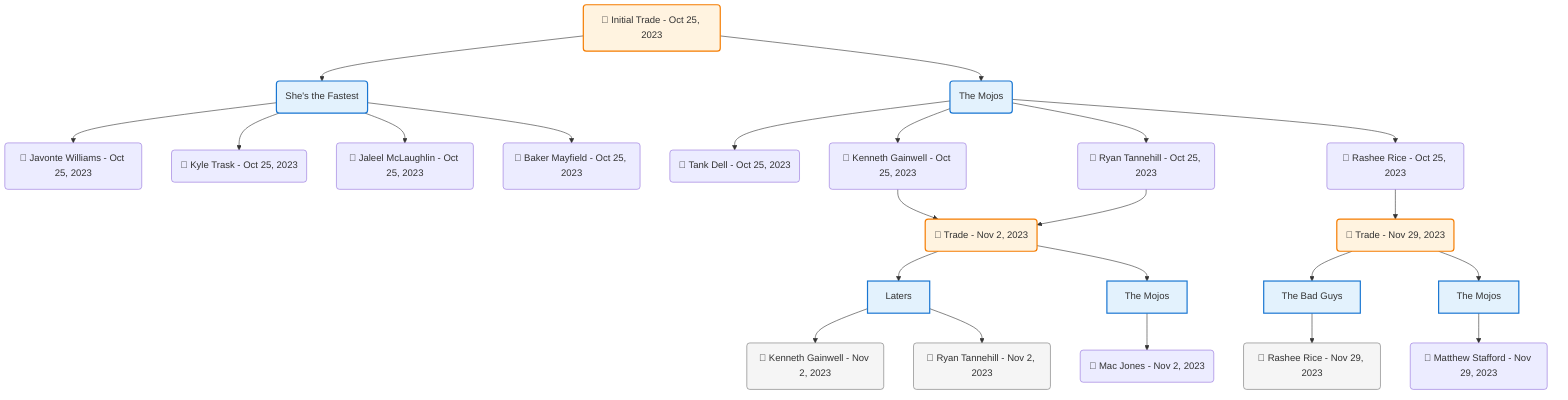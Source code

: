 flowchart TD

    TRADE_MAIN("🔄 Initial Trade - Oct 25, 2023")
    TEAM_1("She's the Fastest")
    TEAM_2("The Mojos")
    NODE_abb27bac-a973-4273-810d-2332957c8bd0("🔄 Javonte Williams - Oct 25, 2023")
    NODE_f7ba52f4-c763-4dae-9224-5ba660a0d846("🔄 Tank Dell - Oct 25, 2023")
    NODE_b65ea616-b0a5-4389-ac15-91b72b882d0b("🔄 Kyle Trask - Oct 25, 2023")
    NODE_c3f8c939-c306-41aa-9429-9ff33a4ac5c2("🔄 Jaleel McLaughlin - Oct 25, 2023")
    NODE_79d9d2aa-9fe9-48f4-b877-ae9a93d8b929("🔄 Baker Mayfield - Oct 25, 2023")
    NODE_5c25541e-5064-459d-a622-cb818cfedf30("🔄 Kenneth Gainwell - Oct 25, 2023")
    TRADE_225f6db7-223a-4203-9a51-86d1e932f19e_3("🔄 Trade - Nov 2, 2023")
    TEAM_825928a9-7194-43aa-b7ae-fc78c2510b16_4["Laters"]
    NODE_ed7a7ed2-d1dc-413f-b9e4-8ed0383fb7d6("🔄 Kenneth Gainwell - Nov 2, 2023")
    NODE_15dc9c6e-a036-4615-8797-acc03b8d756b("🔄 Ryan Tannehill - Nov 2, 2023")
    TEAM_bbe2d0ad-54cf-4c22-be82-b2a5f262a157_5["The Mojos"]
    NODE_6bf70f05-bf44-4d2e-83c5-3b40e0bcdc76("🔄 Mac Jones - Nov 2, 2023")
    NODE_4fe1093d-af7d-417d-97f2-d5263924f64a("🔄 Ryan Tannehill - Oct 25, 2023")
    NODE_401b25f2-b2c2-414e-84c6-ff9476a8742a("🔄 Rashee Rice - Oct 25, 2023")
    TRADE_62634ff0-3d16-4282-8f79-a9f1196efc21_6("🔄 Trade - Nov 29, 2023")
    TEAM_b2220d1a-ff75-4622-9757-09978901110f_7["The Bad Guys"]
    NODE_c4806233-251a-437a-9abc-e2a72f32f889("🔄 Rashee Rice - Nov 29, 2023")
    TEAM_bbe2d0ad-54cf-4c22-be82-b2a5f262a157_8["The Mojos"]
    NODE_c738fe8d-abde-456c-8a18-dbc87e617395("🔄 Matthew Stafford - Nov 29, 2023")

    TRADE_MAIN --> TEAM_1
    TRADE_MAIN --> TEAM_2
    TEAM_1 --> NODE_abb27bac-a973-4273-810d-2332957c8bd0
    TEAM_2 --> NODE_f7ba52f4-c763-4dae-9224-5ba660a0d846
    TEAM_1 --> NODE_b65ea616-b0a5-4389-ac15-91b72b882d0b
    TEAM_1 --> NODE_c3f8c939-c306-41aa-9429-9ff33a4ac5c2
    TEAM_1 --> NODE_79d9d2aa-9fe9-48f4-b877-ae9a93d8b929
    TEAM_2 --> NODE_5c25541e-5064-459d-a622-cb818cfedf30
    NODE_5c25541e-5064-459d-a622-cb818cfedf30 --> TRADE_225f6db7-223a-4203-9a51-86d1e932f19e_3
    TRADE_225f6db7-223a-4203-9a51-86d1e932f19e_3 --> TEAM_825928a9-7194-43aa-b7ae-fc78c2510b16_4
    TEAM_825928a9-7194-43aa-b7ae-fc78c2510b16_4 --> NODE_ed7a7ed2-d1dc-413f-b9e4-8ed0383fb7d6
    TEAM_825928a9-7194-43aa-b7ae-fc78c2510b16_4 --> NODE_15dc9c6e-a036-4615-8797-acc03b8d756b
    TRADE_225f6db7-223a-4203-9a51-86d1e932f19e_3 --> TEAM_bbe2d0ad-54cf-4c22-be82-b2a5f262a157_5
    TEAM_bbe2d0ad-54cf-4c22-be82-b2a5f262a157_5 --> NODE_6bf70f05-bf44-4d2e-83c5-3b40e0bcdc76
    TEAM_2 --> NODE_4fe1093d-af7d-417d-97f2-d5263924f64a
    NODE_4fe1093d-af7d-417d-97f2-d5263924f64a --> TRADE_225f6db7-223a-4203-9a51-86d1e932f19e_3
    TEAM_2 --> NODE_401b25f2-b2c2-414e-84c6-ff9476a8742a
    NODE_401b25f2-b2c2-414e-84c6-ff9476a8742a --> TRADE_62634ff0-3d16-4282-8f79-a9f1196efc21_6
    TRADE_62634ff0-3d16-4282-8f79-a9f1196efc21_6 --> TEAM_b2220d1a-ff75-4622-9757-09978901110f_7
    TEAM_b2220d1a-ff75-4622-9757-09978901110f_7 --> NODE_c4806233-251a-437a-9abc-e2a72f32f889
    TRADE_62634ff0-3d16-4282-8f79-a9f1196efc21_6 --> TEAM_bbe2d0ad-54cf-4c22-be82-b2a5f262a157_8
    TEAM_bbe2d0ad-54cf-4c22-be82-b2a5f262a157_8 --> NODE_c738fe8d-abde-456c-8a18-dbc87e617395

    %% Node styling
    classDef teamNode fill:#e3f2fd,stroke:#1976d2,stroke-width:2px
    classDef tradeNode fill:#fff3e0,stroke:#f57c00,stroke-width:2px
    classDef playerNode fill:#f3e5f5,stroke:#7b1fa2,stroke-width:1px
    classDef nonRootPlayerNode fill:#f5f5f5,stroke:#757575,stroke-width:1px
    classDef endNode fill:#ffebee,stroke:#c62828,stroke-width:2px
    classDef waiverNode fill:#e8f5e8,stroke:#388e3c,stroke-width:2px
    classDef championshipNode fill:#fff9c4,stroke:#f57f17,stroke-width:3px

    class TEAM_1,TEAM_2,TEAM_825928a9-7194-43aa-b7ae-fc78c2510b16_4,TEAM_bbe2d0ad-54cf-4c22-be82-b2a5f262a157_5,TEAM_b2220d1a-ff75-4622-9757-09978901110f_7,TEAM_bbe2d0ad-54cf-4c22-be82-b2a5f262a157_8 teamNode
    class NODE_ed7a7ed2-d1dc-413f-b9e4-8ed0383fb7d6,NODE_15dc9c6e-a036-4615-8797-acc03b8d756b,NODE_c4806233-251a-437a-9abc-e2a72f32f889 nonRootPlayerNode
    class TRADE_MAIN,TRADE_225f6db7-223a-4203-9a51-86d1e932f19e_3,TRADE_62634ff0-3d16-4282-8f79-a9f1196efc21_6 tradeNode